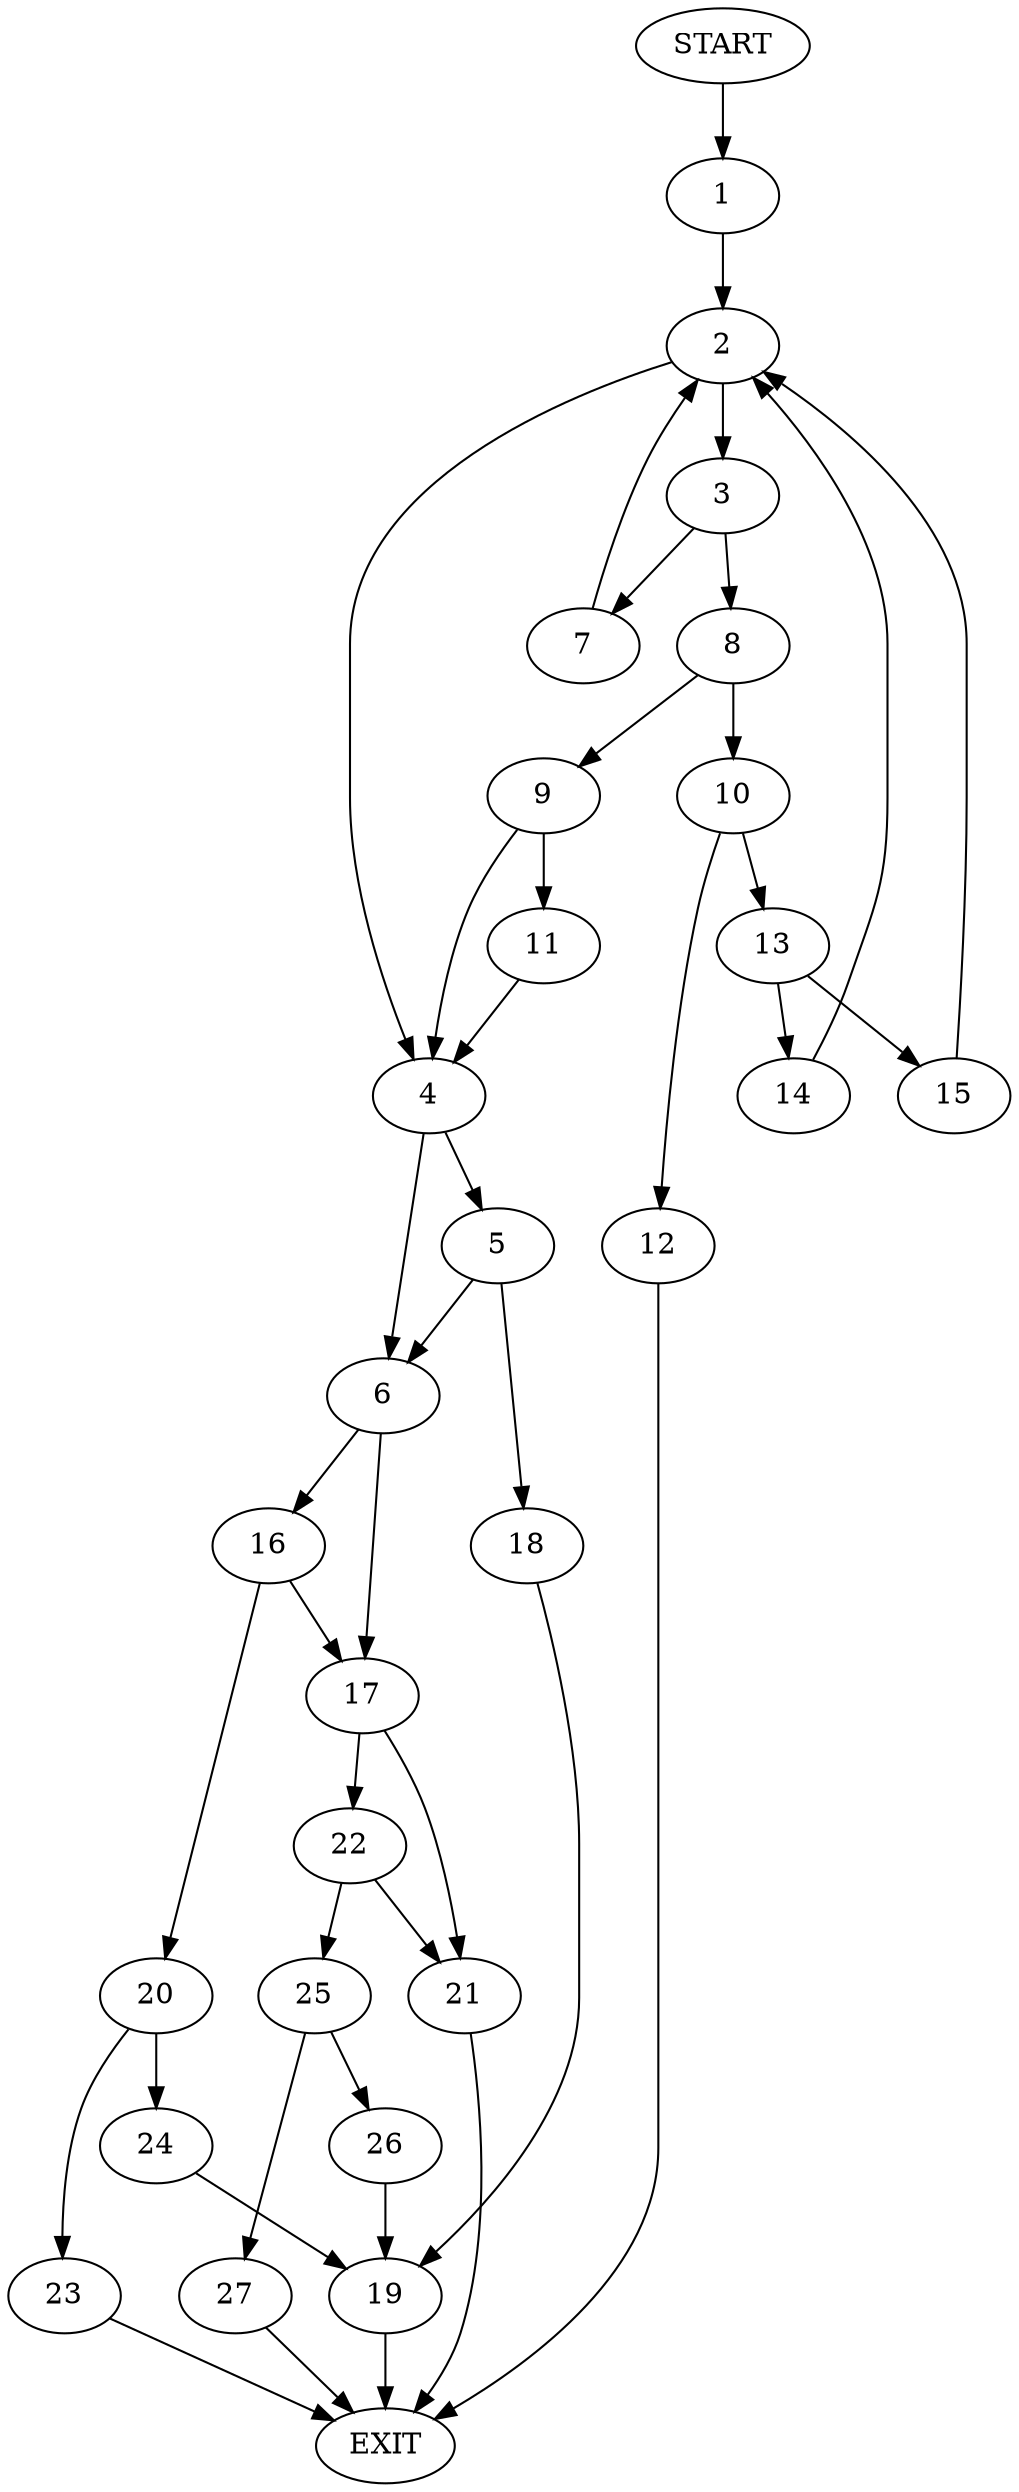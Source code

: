 digraph {
0 [label="START"]
28 [label="EXIT"]
0 -> 1
1 -> 2
2 -> 3
2 -> 4
4 -> 5
4 -> 6
3 -> 7
3 -> 8
7 -> 2
8 -> 9
8 -> 10
9 -> 11
9 -> 4
10 -> 12
10 -> 13
11 -> 4
13 -> 14
13 -> 15
12 -> 28
15 -> 2
14 -> 2
6 -> 16
6 -> 17
5 -> 18
5 -> 6
18 -> 19
16 -> 17
16 -> 20
17 -> 21
17 -> 22
20 -> 23
20 -> 24
24 -> 19
23 -> 28
19 -> 28
22 -> 25
22 -> 21
21 -> 28
25 -> 26
25 -> 27
27 -> 28
26 -> 19
}
